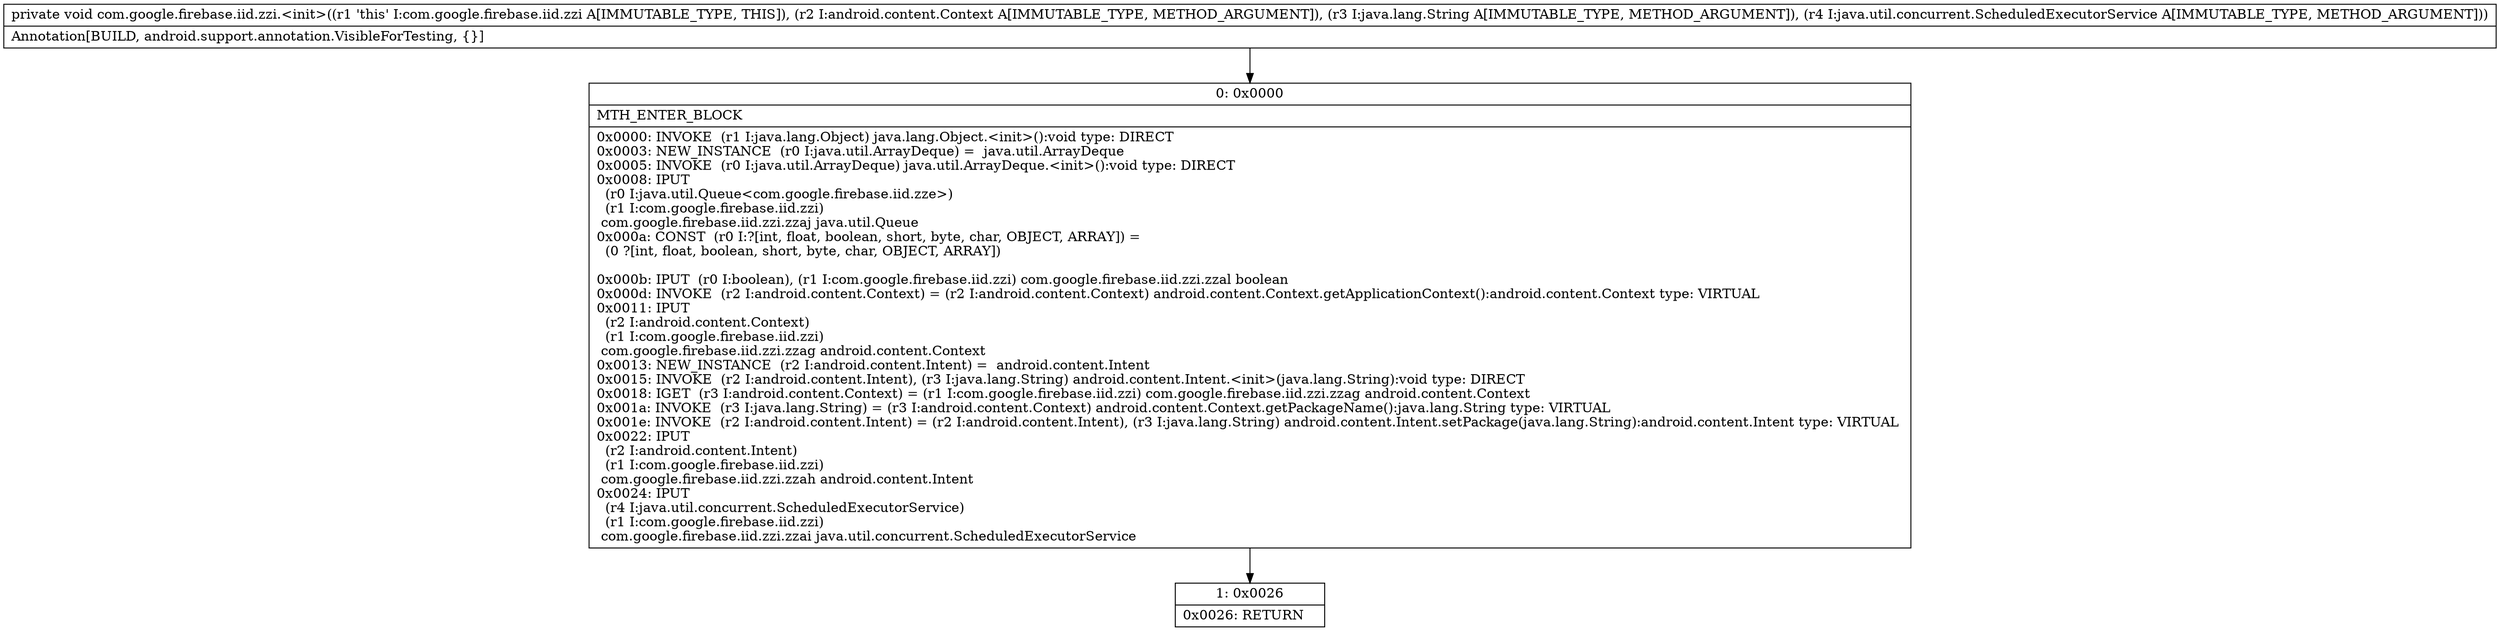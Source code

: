digraph "CFG forcom.google.firebase.iid.zzi.\<init\>(Landroid\/content\/Context;Ljava\/lang\/String;Ljava\/util\/concurrent\/ScheduledExecutorService;)V" {
Node_0 [shape=record,label="{0\:\ 0x0000|MTH_ENTER_BLOCK\l|0x0000: INVOKE  (r1 I:java.lang.Object) java.lang.Object.\<init\>():void type: DIRECT \l0x0003: NEW_INSTANCE  (r0 I:java.util.ArrayDeque) =  java.util.ArrayDeque \l0x0005: INVOKE  (r0 I:java.util.ArrayDeque) java.util.ArrayDeque.\<init\>():void type: DIRECT \l0x0008: IPUT  \l  (r0 I:java.util.Queue\<com.google.firebase.iid.zze\>)\l  (r1 I:com.google.firebase.iid.zzi)\l com.google.firebase.iid.zzi.zzaj java.util.Queue \l0x000a: CONST  (r0 I:?[int, float, boolean, short, byte, char, OBJECT, ARRAY]) = \l  (0 ?[int, float, boolean, short, byte, char, OBJECT, ARRAY])\l \l0x000b: IPUT  (r0 I:boolean), (r1 I:com.google.firebase.iid.zzi) com.google.firebase.iid.zzi.zzal boolean \l0x000d: INVOKE  (r2 I:android.content.Context) = (r2 I:android.content.Context) android.content.Context.getApplicationContext():android.content.Context type: VIRTUAL \l0x0011: IPUT  \l  (r2 I:android.content.Context)\l  (r1 I:com.google.firebase.iid.zzi)\l com.google.firebase.iid.zzi.zzag android.content.Context \l0x0013: NEW_INSTANCE  (r2 I:android.content.Intent) =  android.content.Intent \l0x0015: INVOKE  (r2 I:android.content.Intent), (r3 I:java.lang.String) android.content.Intent.\<init\>(java.lang.String):void type: DIRECT \l0x0018: IGET  (r3 I:android.content.Context) = (r1 I:com.google.firebase.iid.zzi) com.google.firebase.iid.zzi.zzag android.content.Context \l0x001a: INVOKE  (r3 I:java.lang.String) = (r3 I:android.content.Context) android.content.Context.getPackageName():java.lang.String type: VIRTUAL \l0x001e: INVOKE  (r2 I:android.content.Intent) = (r2 I:android.content.Intent), (r3 I:java.lang.String) android.content.Intent.setPackage(java.lang.String):android.content.Intent type: VIRTUAL \l0x0022: IPUT  \l  (r2 I:android.content.Intent)\l  (r1 I:com.google.firebase.iid.zzi)\l com.google.firebase.iid.zzi.zzah android.content.Intent \l0x0024: IPUT  \l  (r4 I:java.util.concurrent.ScheduledExecutorService)\l  (r1 I:com.google.firebase.iid.zzi)\l com.google.firebase.iid.zzi.zzai java.util.concurrent.ScheduledExecutorService \l}"];
Node_1 [shape=record,label="{1\:\ 0x0026|0x0026: RETURN   \l}"];
MethodNode[shape=record,label="{private void com.google.firebase.iid.zzi.\<init\>((r1 'this' I:com.google.firebase.iid.zzi A[IMMUTABLE_TYPE, THIS]), (r2 I:android.content.Context A[IMMUTABLE_TYPE, METHOD_ARGUMENT]), (r3 I:java.lang.String A[IMMUTABLE_TYPE, METHOD_ARGUMENT]), (r4 I:java.util.concurrent.ScheduledExecutorService A[IMMUTABLE_TYPE, METHOD_ARGUMENT]))  | Annotation[BUILD, android.support.annotation.VisibleForTesting, \{\}]\l}"];
MethodNode -> Node_0;
Node_0 -> Node_1;
}

